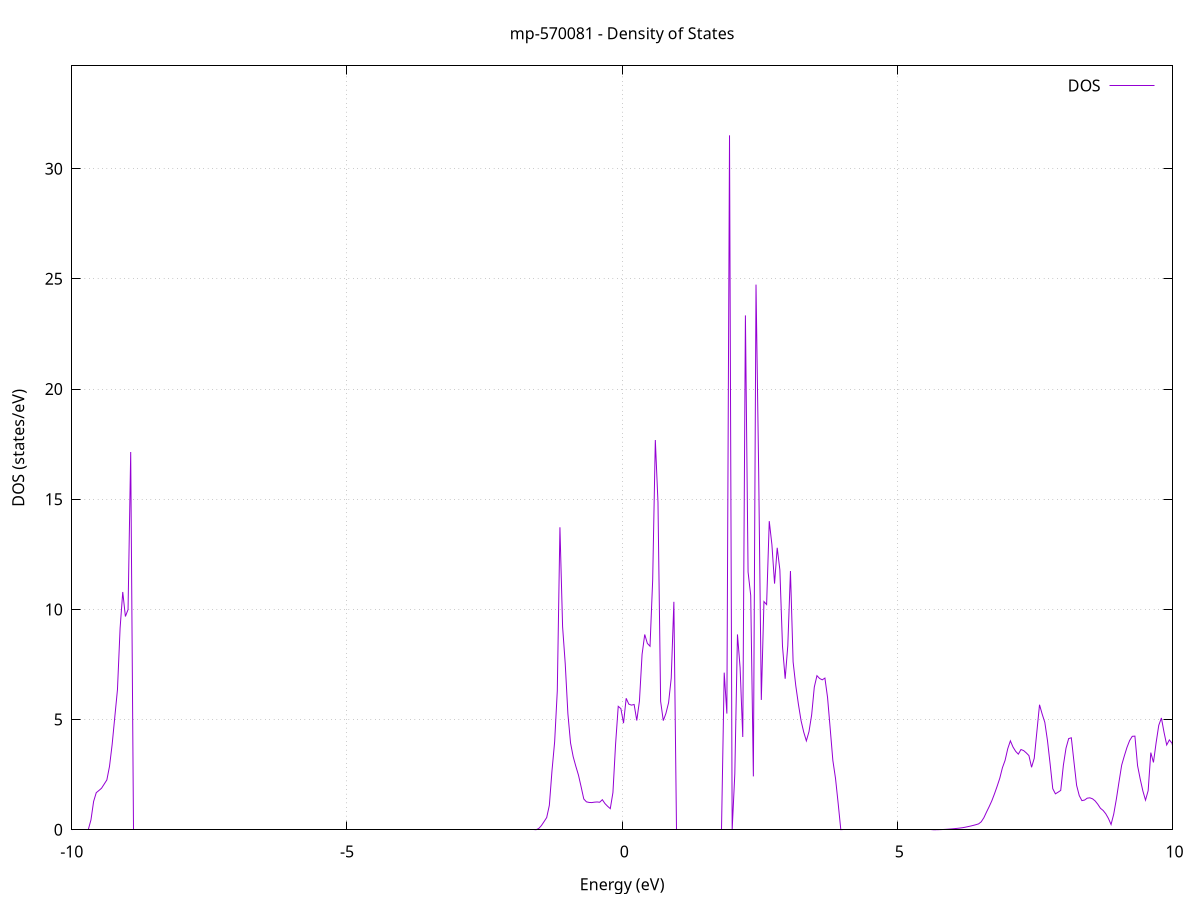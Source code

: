 set title 'mp-570081 - Density of States'
set xlabel 'Energy (eV)'
set ylabel 'DOS (states/eV)'
set grid
set xrange [-10:10]
set yrange [0:34.665]
set xzeroaxis lt -1
set terminal png size 800,600
set output 'mp-570081_dos_gnuplot.png'
plot '-' using 1:2 with lines title 'DOS'
-69.157900 0.000000
-69.109800 0.000000
-69.061600 0.000000
-69.013500 0.000000
-68.965300 0.000000
-68.917200 0.000000
-68.869000 0.000000
-68.820900 0.000000
-68.772700 0.000000
-68.724600 0.000000
-68.676500 0.000000
-68.628300 0.000000
-68.580200 0.000000
-68.532000 0.000000
-68.483900 0.000000
-68.435700 0.000000
-68.387600 0.000000
-68.339500 0.000000
-68.291300 0.000000
-68.243200 0.000000
-68.195000 0.000000
-68.146900 0.000000
-68.098700 0.000000
-68.050600 0.000000
-68.002400 0.000000
-67.954300 0.000000
-67.906200 0.000000
-67.858000 0.000000
-67.809900 0.000000
-67.761700 0.000000
-67.713600 0.000000
-67.665400 0.000000
-67.617300 0.000000
-67.569100 0.000000
-67.521000 0.000000
-67.472900 0.000000
-67.424700 0.000000
-67.376600 0.000000
-67.328400 0.000000
-67.280300 0.000000
-67.232100 0.000000
-67.184000 0.000000
-67.135800 0.000000
-67.087700 0.000000
-67.039600 0.000000
-66.991400 0.000000
-66.943300 0.000000
-66.895100 0.000000
-66.847000 0.000000
-66.798800 0.000000
-66.750700 0.000000
-66.702600 0.000000
-66.654400 0.000000
-66.606300 0.000000
-66.558100 0.000000
-66.510000 0.000000
-66.461800 0.000000
-66.413700 0.000000
-66.365500 0.000000
-66.317400 0.000000
-66.269300 0.000000
-66.221100 0.000000
-66.173000 0.000000
-66.124800 0.000000
-66.076700 0.000000
-66.028500 0.000000
-65.980400 0.000000
-65.932200 0.000000
-65.884100 0.000000
-65.836000 0.000000
-65.787800 0.000000
-65.739700 0.000000
-65.691500 0.000000
-65.643400 0.000000
-65.595200 0.000000
-65.547100 0.000000
-65.498900 0.000000
-65.450800 0.000000
-65.402700 0.000000
-65.354500 0.000000
-65.306400 0.000000
-65.258200 0.000000
-65.210100 0.000000
-65.161900 0.000000
-65.113800 0.000000
-65.065700 0.000000
-65.017500 0.000000
-64.969400 0.000000
-64.921200 0.000000
-64.873100 0.000000
-64.824900 0.000000
-64.776800 653.471800
-64.728600 0.000000
-64.680500 0.000000
-64.632400 0.000000
-64.584200 0.000000
-64.536100 0.000000
-64.487900 0.000000
-64.439800 0.000000
-64.391600 0.000000
-64.343500 0.000000
-64.295300 0.000000
-64.247200 0.000000
-64.199100 0.000000
-64.150900 0.000000
-64.102800 0.000000
-64.054600 0.000000
-64.006500 0.000000
-63.958300 0.000000
-63.910200 0.000000
-63.862000 0.000000
-63.813900 0.000000
-63.765800 0.000000
-63.717600 0.000000
-63.669500 0.000000
-63.621300 0.000000
-63.573200 0.000000
-63.525000 0.000000
-63.476900 0.000000
-63.428800 0.000000
-63.380600 0.000000
-63.332500 0.000000
-63.284300 0.000000
-63.236200 0.000000
-63.188000 0.000000
-63.139900 0.000000
-63.091700 0.000000
-63.043600 0.000000
-62.995500 0.000000
-62.947300 0.000000
-62.899200 0.000000
-62.851000 0.000000
-62.802900 0.000000
-62.754700 0.000000
-62.706600 0.000000
-62.658400 0.000000
-62.610300 0.000000
-62.562200 0.000000
-62.514000 0.000000
-62.465900 0.000000
-62.417700 0.000000
-62.369600 0.000000
-62.321400 0.000000
-62.273300 0.000000
-62.225100 0.000000
-62.177000 0.000000
-62.128900 0.000000
-62.080700 0.000000
-62.032600 0.000000
-61.984400 0.000000
-61.936300 0.000000
-61.888100 0.000000
-61.840000 0.000000
-61.791800 0.000000
-61.743700 0.000000
-61.695600 0.000000
-61.647400 0.000000
-61.599300 0.000000
-61.551100 0.000000
-61.503000 0.000000
-61.454800 0.000000
-61.406700 0.000000
-61.358600 0.000000
-61.310400 0.000000
-61.262300 0.000000
-61.214100 0.000000
-61.166000 0.000000
-61.117800 0.000000
-61.069700 0.000000
-61.021500 0.000000
-60.973400 0.000000
-60.925300 0.000000
-60.877100 0.000000
-60.829000 0.000000
-60.780800 0.000000
-60.732700 0.000000
-60.684500 0.000000
-60.636400 0.000000
-60.588200 0.000000
-60.540100 0.000000
-60.492000 0.000000
-60.443800 0.000000
-60.395700 0.000000
-60.347500 0.000000
-60.299400 0.000000
-60.251200 0.000000
-60.203100 0.000000
-60.154900 0.000000
-60.106800 0.000000
-60.058700 0.000000
-60.010500 0.000000
-59.962400 0.000000
-59.914200 0.000000
-59.866100 0.000000
-59.817900 0.000000
-59.769800 0.000000
-59.721700 0.000000
-59.673500 0.000000
-59.625400 0.000000
-59.577200 0.000000
-59.529100 0.000000
-59.480900 0.000000
-59.432800 0.000000
-59.384600 0.000000
-59.336500 0.000000
-59.288400 0.000000
-59.240200 0.000000
-59.192100 0.000000
-59.143900 0.000000
-59.095800 0.000000
-59.047600 0.000000
-58.999500 0.000000
-58.951300 0.000000
-58.903200 0.000000
-58.855100 0.000000
-58.806900 0.000000
-58.758800 0.000000
-58.710600 0.000000
-58.662500 0.000000
-58.614300 0.000000
-58.566200 0.000000
-58.518000 0.000000
-58.469900 0.000000
-58.421800 0.000000
-58.373600 0.000000
-58.325500 0.000000
-58.277300 0.000000
-58.229200 0.000000
-58.181000 0.000000
-58.132900 0.000000
-58.084800 0.000000
-58.036600 0.000000
-57.988500 0.000000
-57.940300 0.000000
-57.892200 0.000000
-57.844000 0.000000
-57.795900 0.000000
-57.747700 0.000000
-57.699600 0.000000
-57.651500 0.000000
-57.603300 0.000000
-57.555200 0.000000
-57.507000 0.000000
-57.458900 0.000000
-57.410700 0.000000
-57.362600 0.000000
-57.314400 0.000000
-57.266300 0.000000
-57.218200 0.000000
-57.170000 0.000000
-57.121900 0.000000
-57.073700 0.000000
-57.025600 0.000000
-56.977400 0.000000
-56.929300 0.000000
-56.881100 0.000000
-56.833000 0.000000
-56.784900 0.000000
-56.736700 0.000000
-56.688600 0.000000
-56.640400 0.000000
-56.592300 0.000000
-56.544100 0.000000
-56.496000 0.000000
-56.447900 0.000000
-56.399700 0.000000
-56.351600 0.000000
-56.303400 0.000000
-56.255300 0.000000
-56.207100 0.000000
-56.159000 0.000000
-56.110800 0.000000
-56.062700 0.000000
-56.014600 0.000000
-55.966400 0.000000
-55.918300 0.000000
-55.870100 0.000000
-55.822000 0.000000
-55.773800 0.000000
-55.725700 0.000000
-55.677500 0.000000
-55.629400 0.000000
-55.581300 0.000000
-55.533100 0.000000
-55.485000 0.000000
-55.436800 0.000000
-55.388700 0.000000
-55.340500 0.000000
-55.292400 0.000000
-55.244200 0.000000
-55.196100 0.000000
-55.148000 0.000000
-55.099800 0.000000
-55.051700 0.000000
-55.003500 0.000000
-54.955400 0.000000
-54.907200 0.000000
-54.859100 0.000000
-54.811000 0.000000
-54.762800 0.000000
-54.714700 0.000000
-54.666500 0.000000
-54.618400 0.000000
-54.570200 0.000000
-54.522100 0.000000
-54.473900 0.000000
-54.425800 0.000000
-54.377700 0.000000
-54.329500 0.000000
-54.281400 0.000000
-54.233200 0.000000
-54.185100 0.000000
-54.136900 0.000000
-54.088800 0.000000
-54.040600 0.000000
-53.992500 0.000000
-53.944400 0.000000
-53.896200 0.000000
-53.848100 0.000000
-53.799900 0.000000
-53.751800 0.000000
-53.703600 0.000000
-53.655500 0.000000
-53.607300 0.000000
-53.559200 0.000000
-53.511100 0.000000
-53.462900 0.000000
-53.414800 0.000000
-53.366600 0.000000
-53.318500 0.000000
-53.270300 0.000000
-53.222200 0.000000
-53.174100 0.000000
-53.125900 0.000000
-53.077800 0.000000
-53.029600 0.000000
-52.981500 0.000000
-52.933300 0.000000
-52.885200 0.000000
-52.837000 0.000000
-52.788900 0.000000
-52.740800 0.000000
-52.692600 0.000000
-52.644500 0.000000
-52.596300 0.000000
-52.548200 0.000000
-52.500000 0.000000
-52.451900 0.000000
-52.403700 0.000000
-52.355600 0.000000
-52.307500 0.000000
-52.259300 0.000000
-52.211200 0.000000
-52.163000 0.000000
-52.114900 0.000000
-52.066700 0.000000
-52.018600 0.000000
-51.970400 0.000000
-51.922300 0.000000
-51.874200 0.000000
-51.826000 0.000000
-51.777900 0.000000
-51.729700 0.000000
-51.681600 0.000000
-51.633400 0.000000
-51.585300 0.000000
-51.537200 0.000000
-51.489000 0.000000
-51.440900 0.000000
-51.392700 0.000000
-51.344600 0.000000
-51.296400 0.000000
-51.248300 0.000000
-51.200100 0.000000
-51.152000 0.000000
-51.103900 0.000000
-51.055700 0.000000
-51.007600 0.000000
-50.959400 0.000000
-50.911300 0.000000
-50.863100 0.000000
-50.815000 0.000000
-50.766800 0.000000
-50.718700 0.000000
-50.670600 0.000000
-50.622400 0.000000
-50.574300 0.000000
-50.526100 0.000000
-50.478000 0.000000
-50.429800 0.000000
-50.381700 0.000000
-50.333500 0.000000
-50.285400 0.000000
-50.237300 0.000000
-50.189100 0.000000
-50.141000 0.000000
-50.092800 0.000000
-50.044700 0.000000
-49.996500 0.000000
-49.948400 0.000000
-49.900300 0.000000
-49.852100 0.000000
-49.804000 0.000000
-49.755800 0.000000
-49.707700 0.000000
-49.659500 0.000000
-49.611400 0.000000
-49.563200 0.000000
-49.515100 0.000000
-49.467000 0.000000
-49.418800 0.000000
-49.370700 0.000000
-49.322500 0.000000
-49.274400 0.000000
-49.226200 0.000000
-49.178100 0.000000
-49.129900 0.000000
-49.081800 0.000000
-49.033700 0.000000
-48.985500 0.000000
-48.937400 0.000000
-48.889200 0.000000
-48.841100 0.000000
-48.792900 0.000000
-48.744800 0.000000
-48.696600 0.000000
-48.648500 0.000000
-48.600400 0.000000
-48.552200 0.000000
-48.504100 0.000000
-48.455900 0.000000
-48.407800 0.000000
-48.359600 0.000000
-48.311500 0.000000
-48.263400 0.000000
-48.215200 0.000000
-48.167100 0.000000
-48.118900 0.000000
-48.070800 0.000000
-48.022600 0.000000
-47.974500 0.000000
-47.926300 0.000000
-47.878200 0.000000
-47.830100 0.000000
-47.781900 0.000000
-47.733800 0.000000
-47.685600 0.000000
-47.637500 0.000000
-47.589300 0.000000
-47.541200 0.000000
-47.493000 0.000000
-47.444900 0.000000
-47.396800 0.000000
-47.348600 0.000000
-47.300500 0.000000
-47.252300 0.000000
-47.204200 0.000000
-47.156000 0.000000
-47.107900 0.000000
-47.059700 0.000000
-47.011600 0.000000
-46.963500 0.000000
-46.915300 0.000000
-46.867200 0.000000
-46.819000 0.000000
-46.770900 0.000000
-46.722700 0.000000
-46.674600 0.000000
-46.626500 0.000000
-46.578300 0.000000
-46.530200 0.000000
-46.482000 0.000000
-46.433900 0.000000
-46.385700 0.000000
-46.337600 0.000000
-46.289400 0.000000
-46.241300 0.000000
-46.193200 0.000000
-46.145000 0.000000
-46.096900 0.000000
-46.048700 0.000000
-46.000600 0.000000
-45.952400 0.000000
-45.904300 0.000000
-45.856100 0.000000
-45.808000 0.000000
-45.759900 0.000000
-45.711700 0.000000
-45.663600 0.000000
-45.615400 0.000000
-45.567300 0.000000
-45.519100 0.000000
-45.471000 0.000000
-45.422800 0.000000
-45.374700 0.000000
-45.326600 0.000000
-45.278400 0.000000
-45.230300 0.000000
-45.182100 0.000000
-45.134000 0.000000
-45.085800 0.000000
-45.037700 0.000000
-44.989600 0.000000
-44.941400 0.000000
-44.893300 0.000000
-44.845100 0.000000
-44.797000 0.000000
-44.748800 0.000000
-44.700700 0.000000
-44.652500 0.000000
-44.604400 0.000000
-44.556300 0.000000
-44.508100 0.000000
-44.460000 0.000000
-44.411800 0.000000
-44.363700 0.000000
-44.315500 0.000000
-44.267400 0.000000
-44.219200 0.000000
-44.171100 0.000000
-44.123000 0.000000
-44.074800 0.000000
-44.026700 0.000000
-43.978500 0.000000
-43.930400 0.000000
-43.882200 0.000000
-43.834100 0.000000
-43.785900 0.000000
-43.737800 0.000000
-43.689700 0.000000
-43.641500 0.000000
-43.593400 0.000000
-43.545200 0.000000
-43.497100 0.000000
-43.448900 0.000000
-43.400800 0.000000
-43.352700 0.000000
-43.304500 0.000000
-43.256400 0.000000
-43.208200 0.000000
-43.160100 0.000000
-43.111900 0.000000
-43.063800 0.000000
-43.015600 0.000000
-42.967500 0.000000
-42.919400 0.000000
-42.871200 0.000000
-42.823100 0.000000
-42.774900 0.000000
-42.726800 0.000000
-42.678600 0.000000
-42.630500 0.000000
-42.582300 0.000000
-42.534200 0.000000
-42.486100 0.000000
-42.437900 0.000000
-42.389800 0.000000
-42.341600 0.000000
-42.293500 0.000000
-42.245300 0.000000
-42.197200 0.000000
-42.149000 0.000000
-42.100900 0.000000
-42.052800 0.000000
-42.004600 0.000000
-41.956500 0.000000
-41.908300 0.000000
-41.860200 0.000000
-41.812000 0.000000
-41.763900 0.000000
-41.715800 0.000000
-41.667600 0.000000
-41.619500 0.000000
-41.571300 0.000000
-41.523200 0.000000
-41.475000 0.000000
-41.426900 0.000000
-41.378700 0.000000
-41.330600 0.000000
-41.282500 0.000000
-41.234300 0.000000
-41.186200 0.000000
-41.138000 0.000000
-41.089900 0.000000
-41.041700 0.000000
-40.993600 0.000000
-40.945400 0.000000
-40.897300 0.000000
-40.849200 0.000000
-40.801000 0.000000
-40.752900 0.000000
-40.704700 0.000000
-40.656600 0.000000
-40.608400 0.000000
-40.560300 0.000000
-40.512100 0.000000
-40.464000 0.000000
-40.415900 0.000000
-40.367700 0.000000
-40.319600 0.000000
-40.271400 0.000000
-40.223300 0.000000
-40.175100 0.000000
-40.127000 0.000000
-40.078900 0.000000
-40.030700 0.000000
-39.982600 0.000000
-39.934400 0.000000
-39.886300 0.000000
-39.838100 0.000000
-39.790000 0.000000
-39.741800 0.000000
-39.693700 0.000000
-39.645600 0.000000
-39.597400 0.000000
-39.549300 0.000000
-39.501100 0.000000
-39.453000 0.000000
-39.404800 0.000000
-39.356700 0.000000
-39.308500 0.000000
-39.260400 0.000000
-39.212300 0.000000
-39.164100 0.000000
-39.116000 0.000000
-39.067800 0.000000
-39.019700 0.000000
-38.971500 0.000000
-38.923400 0.000000
-38.875200 0.000000
-38.827100 0.000000
-38.779000 0.000000
-38.730800 0.000000
-38.682700 0.000000
-38.634500 0.000000
-38.586400 0.000000
-38.538200 0.000000
-38.490100 0.000000
-38.442000 0.000000
-38.393800 0.000000
-38.345700 0.000000
-38.297500 0.000000
-38.249400 0.000000
-38.201200 0.000000
-38.153100 0.000000
-38.104900 0.000000
-38.056800 0.000000
-38.008700 0.000000
-37.960500 0.000000
-37.912400 0.000000
-37.864200 0.000000
-37.816100 0.000000
-37.767900 0.000000
-37.719800 0.000000
-37.671600 0.000000
-37.623500 0.000000
-37.575400 0.000000
-37.527200 0.000000
-37.479100 0.000000
-37.430900 0.000000
-37.382800 0.000000
-37.334600 0.000000
-37.286500 0.000000
-37.238300 0.000000
-37.190200 0.000000
-37.142100 0.000000
-37.093900 0.000000
-37.045800 0.000000
-36.997600 0.000000
-36.949500 0.000000
-36.901300 0.000000
-36.853200 0.000000
-36.805100 0.000000
-36.756900 0.000000
-36.708800 0.000000
-36.660600 0.000000
-36.612500 0.000000
-36.564300 0.000000
-36.516200 0.000000
-36.468000 0.000000
-36.419900 0.000000
-36.371800 0.000000
-36.323600 0.000000
-36.275500 0.000000
-36.227300 0.000000
-36.179200 0.000000
-36.131000 0.000000
-36.082900 0.000000
-36.034700 0.000000
-35.986600 0.000000
-35.938500 0.000000
-35.890300 0.000000
-35.842200 0.000000
-35.794000 0.000000
-35.745900 0.000000
-35.697700 0.000000
-35.649600 0.000000
-35.601400 0.000000
-35.553300 0.000000
-35.505200 0.000000
-35.457000 0.000000
-35.408900 0.000000
-35.360700 0.000000
-35.312600 0.000000
-35.264400 0.000000
-35.216300 0.000000
-35.168200 0.000000
-35.120000 0.000000
-35.071900 0.000000
-35.023700 0.000000
-34.975600 0.000000
-34.927400 0.000000
-34.879300 0.000000
-34.831100 0.000000
-34.783000 0.000000
-34.734900 0.000000
-34.686700 0.000000
-34.638600 0.000000
-34.590400 0.000000
-34.542300 0.000000
-34.494100 0.000000
-34.446000 0.000000
-34.397800 0.000000
-34.349700 0.000000
-34.301600 0.000000
-34.253400 0.000000
-34.205300 0.000000
-34.157100 0.000000
-34.109000 0.000000
-34.060800 0.000000
-34.012700 0.000000
-33.964500 0.000000
-33.916400 0.000000
-33.868300 0.000000
-33.820100 0.000000
-33.772000 0.000000
-33.723800 0.000000
-33.675700 0.000000
-33.627500 0.000000
-33.579400 0.000000
-33.531300 0.000000
-33.483100 0.000000
-33.435000 0.000000
-33.386800 0.000000
-33.338700 0.000000
-33.290500 0.000000
-33.242400 0.000000
-33.194200 0.000000
-33.146100 0.000000
-33.098000 0.000000
-33.049800 0.000000
-33.001700 0.000000
-32.953500 0.000000
-32.905400 0.000000
-32.857200 0.000000
-32.809100 0.000000
-32.760900 0.000000
-32.712800 0.000000
-32.664700 0.000000
-32.616500 0.000000
-32.568400 0.000000
-32.520200 0.000000
-32.472100 0.000000
-32.423900 0.000000
-32.375800 0.000000
-32.327600 0.000000
-32.279500 0.000000
-32.231400 0.000000
-32.183200 0.000000
-32.135100 0.000000
-32.086900 0.000000
-32.038800 0.000000
-31.990600 0.000000
-31.942500 0.000000
-31.894400 0.000000
-31.846200 0.000000
-31.798100 0.000000
-31.749900 0.000000
-31.701800 0.000000
-31.653600 0.000000
-31.605500 0.000000
-31.557300 0.000000
-31.509200 0.000000
-31.461100 0.000000
-31.412900 0.000000
-31.364800 0.000000
-31.316600 0.000000
-31.268500 0.000000
-31.220300 0.000000
-31.172200 0.000000
-31.124000 0.000000
-31.075900 0.000000
-31.027800 0.000000
-30.979600 0.000000
-30.931500 0.000000
-30.883300 0.000000
-30.835200 0.000000
-30.787000 0.000000
-30.738900 0.000000
-30.690700 0.000000
-30.642600 0.000000
-30.594500 0.000000
-30.546300 0.000000
-30.498200 0.000000
-30.450000 0.000000
-30.401900 0.000000
-30.353700 0.000000
-30.305600 0.000000
-30.257500 0.000000
-30.209300 0.000000
-30.161200 0.000000
-30.113000 0.000000
-30.064900 0.000000
-30.016700 0.000000
-29.968600 0.000000
-29.920400 0.000000
-29.872300 0.000000
-29.824200 0.000000
-29.776000 0.000000
-29.727900 0.000000
-29.679700 0.000000
-29.631600 0.000000
-29.583400 0.000000
-29.535300 0.000000
-29.487100 0.000000
-29.439000 0.000000
-29.390900 0.000000
-29.342700 0.000000
-29.294600 0.000000
-29.246400 0.000000
-29.198300 0.000000
-29.150100 0.000000
-29.102000 0.000000
-29.053800 0.000000
-29.005700 0.000000
-28.957600 0.000000
-28.909400 0.000000
-28.861300 0.000000
-28.813100 0.000000
-28.765000 0.000000
-28.716800 0.000000
-28.668700 0.000000
-28.620600 0.000000
-28.572400 0.000000
-28.524300 0.000000
-28.476100 0.000000
-28.428000 0.000000
-28.379800 0.000000
-28.331700 0.000000
-28.283500 0.000000
-28.235400 0.000000
-28.187300 0.000000
-28.139100 0.000000
-28.091000 0.000000
-28.042800 0.000000
-27.994700 0.000000
-27.946500 0.000000
-27.898400 0.000000
-27.850200 0.000000
-27.802100 0.000000
-27.754000 0.000000
-27.705800 0.000000
-27.657700 0.000000
-27.609500 0.000000
-27.561400 0.000000
-27.513200 0.000000
-27.465100 0.000000
-27.416900 0.000000
-27.368800 0.000000
-27.320700 0.000000
-27.272500 0.000000
-27.224400 0.000000
-27.176200 0.000000
-27.128100 0.000000
-27.079900 0.000000
-27.031800 0.000000
-26.983700 0.000000
-26.935500 0.000000
-26.887400 0.000000
-26.839200 0.000000
-26.791100 0.000000
-26.742900 0.000000
-26.694800 0.000000
-26.646600 0.000000
-26.598500 0.000000
-26.550400 0.000000
-26.502200 0.000000
-26.454100 0.000000
-26.405900 0.000000
-26.357800 0.000000
-26.309600 0.000000
-26.261500 0.000000
-26.213300 0.000000
-26.165200 0.000000
-26.117100 0.000000
-26.068900 0.000000
-26.020800 0.000000
-25.972600 0.000000
-25.924500 0.000000
-25.876300 0.000000
-25.828200 0.000000
-25.780000 0.000000
-25.731900 0.000000
-25.683800 0.000000
-25.635600 0.000000
-25.587500 0.000000
-25.539300 0.000000
-25.491200 0.000000
-25.443000 0.000000
-25.394900 0.000000
-25.346800 0.000000
-25.298600 0.000000
-25.250500 0.000000
-25.202300 0.000000
-25.154200 0.000000
-25.106000 0.000000
-25.057900 0.000000
-25.009700 0.000000
-24.961600 0.000000
-24.913500 0.000000
-24.865300 0.000000
-24.817200 0.000000
-24.769000 0.000000
-24.720900 0.000000
-24.672700 0.000000
-24.624600 0.000000
-24.576400 0.000000
-24.528300 0.000000
-24.480200 0.000000
-24.432000 0.000000
-24.383900 0.000000
-24.335700 0.000000
-24.287600 0.000000
-24.239400 0.000000
-24.191300 0.000000
-24.143100 0.000000
-24.095000 0.000000
-24.046900 0.000000
-23.998700 0.000000
-23.950600 0.000000
-23.902400 0.000000
-23.854300 0.000000
-23.806100 0.000000
-23.758000 0.000000
-23.709900 0.000000
-23.661700 0.000000
-23.613600 0.000000
-23.565400 0.000000
-23.517300 0.000000
-23.469100 0.000000
-23.421000 0.000000
-23.372800 0.000000
-23.324700 0.000000
-23.276600 0.000000
-23.228400 0.000000
-23.180300 0.000000
-23.132100 0.000000
-23.084000 0.000000
-23.035800 0.000000
-22.987700 0.000000
-22.939500 0.000000
-22.891400 0.000000
-22.843300 0.000000
-22.795100 0.000000
-22.747000 0.000000
-22.698800 0.000000
-22.650700 0.000000
-22.602500 0.000000
-22.554400 0.000000
-22.506200 0.000000
-22.458100 0.000000
-22.410000 0.000000
-22.361800 0.000000
-22.313700 0.000000
-22.265500 0.000000
-22.217400 0.000000
-22.169200 0.000000
-22.121100 0.000000
-22.073000 0.000000
-22.024800 0.000000
-21.976700 0.000000
-21.928500 0.000000
-21.880400 0.000000
-21.832200 0.000000
-21.784100 0.000000
-21.735900 0.000000
-21.687800 0.000000
-21.639700 0.000000
-21.591500 0.000000
-21.543400 0.000000
-21.495200 0.000000
-21.447100 0.000000
-21.398900 0.000000
-21.350800 0.000000
-21.302600 0.000000
-21.254500 0.000000
-21.206400 0.000000
-21.158200 0.000000
-21.110100 0.000000
-21.061900 0.000000
-21.013800 0.000000
-20.965600 0.000000
-20.917500 0.000000
-20.869300 0.000000
-20.821200 0.000000
-20.773100 0.000000
-20.724900 0.000000
-20.676800 0.000000
-20.628600 0.000000
-20.580500 0.000000
-20.532300 0.000000
-20.484200 0.000000
-20.436100 0.000000
-20.387900 0.000000
-20.339800 0.000000
-20.291600 0.000000
-20.243500 0.000000
-20.195300 0.000000
-20.147200 0.000000
-20.099000 0.000000
-20.050900 0.000000
-20.002800 0.000000
-19.954600 0.000000
-19.906500 0.000000
-19.858300 0.000000
-19.810200 0.000000
-19.762000 0.000000
-19.713900 0.000000
-19.665700 0.000000
-19.617600 0.000000
-19.569500 0.000000
-19.521300 0.000000
-19.473200 0.000000
-19.425000 0.000000
-19.376900 0.000000
-19.328700 0.000000
-19.280600 0.000000
-19.232400 0.000000
-19.184300 0.000000
-19.136200 0.000000
-19.088000 0.000000
-19.039900 0.000000
-18.991700 0.000000
-18.943600 0.000000
-18.895400 0.000000
-18.847300 0.000000
-18.799200 0.000000
-18.751000 0.000000
-18.702900 0.000000
-18.654700 0.000000
-18.606600 0.000000
-18.558400 0.000000
-18.510300 0.000000
-18.462100 0.000000
-18.414000 0.000000
-18.365900 0.000000
-18.317700 0.000000
-18.269600 0.000000
-18.221400 0.000000
-18.173300 0.000000
-18.125100 0.000000
-18.077000 0.000000
-18.028800 0.000000
-17.980700 0.000000
-17.932600 0.000000
-17.884400 0.000000
-17.836300 0.000000
-17.788100 0.000000
-17.740000 0.000000
-17.691800 0.000000
-17.643700 0.000000
-17.595500 0.000000
-17.547400 0.000000
-17.499300 0.000000
-17.451100 0.000000
-17.403000 0.000000
-17.354800 0.000000
-17.306700 0.000000
-17.258500 0.000000
-17.210400 0.000000
-17.162300 0.000000
-17.114100 0.000000
-17.066000 0.000000
-17.017800 0.000000
-16.969700 0.000000
-16.921500 0.000000
-16.873400 0.000000
-16.825200 0.000000
-16.777100 0.000000
-16.729000 0.000000
-16.680800 0.000000
-16.632700 0.000000
-16.584500 0.000000
-16.536400 0.000000
-16.488200 0.000000
-16.440100 0.000000
-16.391900 0.000000
-16.343800 0.000000
-16.295700 0.000000
-16.247500 0.000000
-16.199400 0.000000
-16.151200 0.000000
-16.103100 0.000000
-16.054900 0.000000
-16.006800 0.000000
-15.958600 0.000000
-15.910500 0.000000
-15.862400 0.000000
-15.814200 0.000000
-15.766100 0.000000
-15.717900 0.000000
-15.669800 0.000000
-15.621600 0.000000
-15.573500 0.000000
-15.525400 0.000000
-15.477200 0.000000
-15.429100 0.000000
-15.380900 0.000000
-15.332800 0.000000
-15.284600 0.000000
-15.236500 0.000000
-15.188300 0.000000
-15.140200 0.000000
-15.092100 0.000000
-15.043900 0.000000
-14.995800 0.000000
-14.947600 0.000000
-14.899500 0.000000
-14.851300 0.000000
-14.803200 0.000000
-14.755000 0.000000
-14.706900 0.000000
-14.658800 0.000000
-14.610600 0.000000
-14.562500 0.000000
-14.514300 0.000000
-14.466200 0.000000
-14.418000 0.000000
-14.369900 0.000000
-14.321700 0.000000
-14.273600 0.000000
-14.225500 0.000000
-14.177300 0.000000
-14.129200 0.000000
-14.081000 0.000000
-14.032900 0.000000
-13.984700 0.000000
-13.936600 0.000000
-13.888500 0.000000
-13.840300 0.000000
-13.792200 0.000000
-13.744000 0.000000
-13.695900 0.000000
-13.647700 0.000000
-13.599600 0.000000
-13.551400 0.000000
-13.503300 0.000000
-13.455200 0.000000
-13.407000 0.000000
-13.358900 0.000000
-13.310700 0.000000
-13.262600 0.000000
-13.214400 0.000000
-13.166300 0.000000
-13.118100 0.000000
-13.070000 0.000000
-13.021900 0.000000
-12.973700 0.000000
-12.925600 0.000000
-12.877400 0.000000
-12.829300 0.000000
-12.781100 0.000000
-12.733000 0.000000
-12.684800 0.000000
-12.636700 0.000000
-12.588600 0.000000
-12.540400 0.000000
-12.492300 0.000000
-12.444100 0.000000
-12.396000 0.000000
-12.347800 0.000000
-12.299700 0.000000
-12.251600 0.000000
-12.203400 0.000000
-12.155300 0.000000
-12.107100 0.000000
-12.059000 0.000000
-12.010800 0.000000
-11.962700 0.000000
-11.914500 0.000000
-11.866400 0.000000
-11.818300 0.000000
-11.770100 0.000000
-11.722000 0.000000
-11.673800 0.000000
-11.625700 0.000000
-11.577500 0.000000
-11.529400 0.000000
-11.481200 0.000000
-11.433100 0.000000
-11.385000 0.000000
-11.336800 0.000000
-11.288700 0.000000
-11.240500 0.000000
-11.192400 0.000000
-11.144200 0.000000
-11.096100 0.000000
-11.047900 0.000000
-10.999800 0.000000
-10.951700 0.000000
-10.903500 0.000000
-10.855400 0.000000
-10.807200 0.000000
-10.759100 0.000000
-10.710900 0.000000
-10.662800 0.000000
-10.614700 0.000000
-10.566500 0.000000
-10.518400 0.000000
-10.470200 0.000000
-10.422100 0.000000
-10.373900 0.000000
-10.325800 0.000000
-10.277600 0.000000
-10.229500 0.000000
-10.181400 0.000000
-10.133200 0.000000
-10.085100 0.000000
-10.036900 0.000000
-9.988800 0.000000
-9.940600 0.000000
-9.892500 0.000000
-9.844300 0.000000
-9.796200 0.000000
-9.748100 0.000000
-9.699900 0.011700
-9.651800 0.447800
-9.603600 1.284500
-9.555500 1.683800
-9.507300 1.782200
-9.459200 1.887100
-9.411000 2.073300
-9.362900 2.262600
-9.314800 2.876600
-9.266600 3.876200
-9.218500 5.118700
-9.170300 6.356000
-9.122200 9.148600
-9.074000 10.791200
-9.025900 9.678800
-8.977800 9.993100
-8.929600 17.144000
-8.881500 0.000000
-8.833300 0.000000
-8.785200 0.000000
-8.737000 0.000000
-8.688900 0.000000
-8.640700 0.000000
-8.592600 0.000000
-8.544500 0.000000
-8.496300 0.000000
-8.448200 0.000000
-8.400000 0.000000
-8.351900 0.000000
-8.303700 0.000000
-8.255600 0.000000
-8.207400 0.000000
-8.159300 0.000000
-8.111200 0.000000
-8.063000 0.000000
-8.014900 0.000000
-7.966700 0.000000
-7.918600 0.000000
-7.870400 0.000000
-7.822300 0.000000
-7.774100 0.000000
-7.726000 0.000000
-7.677900 0.000000
-7.629700 0.000000
-7.581600 0.000000
-7.533400 0.000000
-7.485300 0.000000
-7.437100 0.000000
-7.389000 0.000000
-7.340900 0.000000
-7.292700 0.000000
-7.244600 0.000000
-7.196400 0.000000
-7.148300 0.000000
-7.100100 0.000000
-7.052000 0.000000
-7.003800 0.000000
-6.955700 0.000000
-6.907600 0.000000
-6.859400 0.000000
-6.811300 0.000000
-6.763100 0.000000
-6.715000 0.000000
-6.666800 0.000000
-6.618700 0.000000
-6.570500 0.000000
-6.522400 0.000000
-6.474300 0.000000
-6.426100 0.000000
-6.378000 0.000000
-6.329800 0.000000
-6.281700 0.000000
-6.233500 0.000000
-6.185400 0.000000
-6.137200 0.000000
-6.089100 0.000000
-6.041000 0.000000
-5.992800 0.000000
-5.944700 0.000000
-5.896500 0.000000
-5.848400 0.000000
-5.800200 0.000000
-5.752100 0.000000
-5.704000 0.000000
-5.655800 0.000000
-5.607700 0.000000
-5.559500 0.000000
-5.511400 0.000000
-5.463200 0.000000
-5.415100 0.000000
-5.366900 0.000000
-5.318800 0.000000
-5.270700 0.000000
-5.222500 0.000000
-5.174400 0.000000
-5.126200 0.000000
-5.078100 0.000000
-5.029900 0.000000
-4.981800 0.000000
-4.933600 0.000000
-4.885500 0.000000
-4.837400 0.000000
-4.789200 0.000000
-4.741100 0.000000
-4.692900 0.000000
-4.644800 0.000000
-4.596600 0.000000
-4.548500 0.000000
-4.500300 0.000000
-4.452200 0.000000
-4.404100 0.000000
-4.355900 0.000000
-4.307800 0.000000
-4.259600 0.000000
-4.211500 0.000000
-4.163300 0.000000
-4.115200 0.000000
-4.067100 0.000000
-4.018900 0.000000
-3.970800 0.000000
-3.922600 0.000000
-3.874500 0.000000
-3.826300 0.000000
-3.778200 0.000000
-3.730000 0.000000
-3.681900 0.000000
-3.633800 0.000000
-3.585600 0.000000
-3.537500 0.000000
-3.489300 0.000000
-3.441200 0.000000
-3.393000 0.000000
-3.344900 0.000000
-3.296700 0.000000
-3.248600 0.000000
-3.200500 0.000000
-3.152300 0.000000
-3.104200 0.000000
-3.056000 0.000000
-3.007900 0.000000
-2.959700 0.000000
-2.911600 0.000000
-2.863400 0.000000
-2.815300 0.000000
-2.767200 0.000000
-2.719000 0.000000
-2.670900 0.000000
-2.622700 0.000000
-2.574600 0.000000
-2.526400 0.000000
-2.478300 0.000000
-2.430200 0.000000
-2.382000 0.000000
-2.333900 0.000000
-2.285700 0.000000
-2.237600 0.000000
-2.189400 0.000000
-2.141300 0.000000
-2.093100 0.000000
-2.045000 0.000000
-1.996900 0.000000
-1.948700 0.000000
-1.900600 0.000000
-1.852400 0.000000
-1.804300 0.000000
-1.756100 0.000000
-1.708000 0.000000
-1.659800 0.000000
-1.611700 0.000000
-1.563600 0.002500
-1.515400 0.059000
-1.467300 0.190200
-1.419100 0.369100
-1.371000 0.555100
-1.322800 1.109800
-1.274700 2.679000
-1.226500 3.990700
-1.178400 6.301400
-1.130300 13.728200
-1.082100 9.214100
-1.034000 7.532700
-0.985800 5.266200
-0.937700 3.938900
-0.889500 3.314500
-0.841400 2.879600
-0.793300 2.476600
-0.745100 1.946500
-0.697000 1.397200
-0.648800 1.267500
-0.600700 1.240500
-0.552500 1.234600
-0.504400 1.252700
-0.456200 1.261800
-0.408100 1.250200
-0.360000 1.365200
-0.311800 1.188500
-0.263700 1.065600
-0.215500 0.959200
-0.167400 1.688000
-0.119200 3.888600
-0.071100 5.601300
-0.022900 5.499300
0.025200 4.839600
0.073300 5.966600
0.121500 5.699700
0.169600 5.656400
0.217800 5.685800
0.265900 4.958200
0.314100 5.836200
0.362200 7.958500
0.410400 8.862000
0.458500 8.456100
0.506600 8.329300
0.554800 11.332000
0.602900 17.686000
0.651100 14.853400
0.699200 5.828900
0.747400 4.954200
0.795500 5.281500
0.843600 5.766400
0.891800 6.881300
0.939900 10.343900
0.988100 0.000000
1.036200 0.000000
1.084400 0.000000
1.132500 0.000000
1.180700 0.000000
1.228800 0.000000
1.276900 0.000000
1.325100 0.000000
1.373200 0.000000
1.421400 0.000000
1.469500 0.000000
1.517700 0.000000
1.565800 0.000000
1.614000 0.000000
1.662100 0.000000
1.710200 0.000000
1.758400 0.000000
1.806500 0.000000
1.854700 7.130100
1.902800 5.271600
1.951000 31.514000
1.999100 0.000000
2.047300 2.544100
2.095400 8.864000
2.143500 7.350200
2.191700 4.210300
2.239800 23.341300
2.288000 11.698400
2.336100 10.635900
2.384300 2.423600
2.432400 24.739700
2.480500 16.330900
2.528700 5.892700
2.576800 10.356900
2.625000 10.220800
2.673100 14.006300
2.721300 12.934300
2.769400 11.171200
2.817600 12.796500
2.865700 11.798500
2.913800 8.326000
2.962000 6.852000
3.010100 8.356800
3.058300 11.742600
3.106400 7.619400
3.154600 6.545600
3.202700 5.697300
3.250900 4.952500
3.299000 4.435600
3.347100 4.034200
3.395300 4.456000
3.443400 5.212400
3.491600 6.476700
3.539700 6.993100
3.587900 6.866400
3.636000 6.804700
3.684200 6.883500
3.732300 6.004700
3.780400 4.588700
3.828600 3.146600
3.876700 2.334000
3.924900 1.203300
3.973000 0.005500
4.021200 0.000000
4.069300 0.000000
4.117400 0.000000
4.165600 0.000000
4.213700 0.000000
4.261900 0.000000
4.310000 0.000000
4.358200 0.000000
4.406300 0.000000
4.454500 0.000000
4.502600 0.000000
4.550700 0.000000
4.598900 0.000000
4.647000 0.000000
4.695200 0.000000
4.743300 0.000000
4.791500 0.000000
4.839600 0.000000
4.887800 0.000000
4.935900 0.000000
4.984000 0.000000
5.032200 0.000000
5.080300 0.000000
5.128500 0.000000
5.176600 0.000000
5.224800 0.000000
5.272900 0.000000
5.321100 0.000000
5.369200 0.000000
5.417300 0.000000
5.465500 0.000000
5.513600 0.000000
5.561800 0.000000
5.609900 0.000000
5.658100 0.000400
5.706200 0.002000
5.754300 0.005100
5.802500 0.009500
5.850600 0.015300
5.898800 0.022500
5.946900 0.031000
5.995100 0.040900
6.043200 0.052200
6.091400 0.064900
6.139500 0.078900
6.187600 0.094400
6.235800 0.117400
6.283900 0.142900
6.332100 0.169400
6.380200 0.198800
6.428400 0.231300
6.476500 0.267500
6.524700 0.361900
6.572800 0.547800
6.620900 0.805300
6.669100 1.051700
6.717200 1.314900
6.765400 1.631900
6.813500 1.972100
6.861700 2.338600
6.909800 2.816400
6.958000 3.149000
7.006100 3.675600
7.054200 4.035600
7.102400 3.754200
7.150500 3.559400
7.198700 3.432000
7.246800 3.641800
7.295000 3.593500
7.343100 3.489600
7.391200 3.366100
7.439400 2.836400
7.487500 3.243000
7.535700 4.452400
7.583800 5.673500
7.632000 5.249400
7.680100 4.873500
7.728300 4.048700
7.776400 2.989100
7.824500 1.864600
7.872700 1.631100
7.920800 1.704700
7.969000 1.786200
8.017100 2.925500
8.065300 3.705700
8.113400 4.138200
8.161600 4.174300
8.209700 3.082100
8.257800 2.016600
8.306000 1.547700
8.354100 1.321800
8.402300 1.348600
8.450400 1.434400
8.498600 1.449700
8.546700 1.406100
8.594900 1.308000
8.643000 1.157300
8.691100 0.975100
8.739300 0.876900
8.787400 0.726100
8.835600 0.514100
8.883700 0.239400
8.931900 0.708200
8.980000 1.391900
9.028100 2.174800
9.076300 2.930700
9.124400 3.348400
9.172600 3.736900
9.220700 4.047100
9.268900 4.240600
9.317000 4.249900
9.365200 2.912100
9.413300 2.303200
9.461400 1.763500
9.509600 1.345300
9.557700 1.777100
9.605900 3.501600
9.654000 3.057100
9.702200 3.946700
9.750300 4.739400
9.798500 5.073800
9.846600 4.417900
9.894700 3.848800
9.942900 4.077900
9.991000 3.929600
10.039200 3.385400
10.087300 3.087100
10.135500 2.642200
10.183600 2.295000
10.231800 1.977000
10.279900 1.978600
10.328000 1.722600
10.376200 1.497200
10.424300 1.381600
10.472500 1.378700
10.520600 1.425700
10.568800 1.497300
10.616900 1.578800
10.665000 1.878600
10.713200 2.238200
10.761300 2.630400
10.809500 3.055200
10.857600 3.837500
10.905800 4.175400
10.953900 3.999000
11.002100 3.762500
11.050200 3.602000
11.098300 3.516000
11.146500 4.625900
11.194600 2.152300
11.242800 2.412100
11.290900 2.713000
11.339100 2.821700
11.387200 3.005700
11.435400 2.977400
11.483500 2.564400
11.531600 2.542900
11.579800 2.678900
11.627900 2.913600
11.676100 2.958600
11.724200 2.900200
11.772400 3.128600
11.820500 3.229800
11.868700 2.978600
11.916800 2.854600
11.964900 2.943900
12.013100 2.517800
12.061200 2.338700
12.109400 2.164600
12.157500 2.019600
12.205700 1.939600
12.253800 2.033800
12.301900 2.057000
12.350100 2.172800
12.398200 2.521500
12.446400 2.853900
12.494500 3.133500
12.542700 3.439700
12.590800 3.389600
12.639000 2.808400
12.687100 2.402900
12.735200 2.076700
12.783400 2.325400
12.831500 2.598600
12.879700 2.637500
12.927800 2.694800
12.976000 2.741900
13.024100 2.742400
13.072300 2.715200
13.120400 2.670100
13.168500 2.584600
13.216700 2.499600
13.264800 2.421700
13.313000 2.352000
13.361100 2.655800
13.409300 2.719200
13.457400 3.003300
13.505600 3.251600
13.553700 3.218500
13.601800 3.162300
13.650000 3.248500
13.698100 3.469600
13.746300 3.900100
13.794400 4.057300
13.842600 4.075600
13.890700 4.252500
13.938800 4.341200
13.987000 4.007300
14.035100 3.875200
14.083300 3.427500
14.131400 3.361800
14.179600 3.391100
14.227700 3.179100
14.275900 2.863400
14.324000 2.814200
14.372100 2.831400
14.420300 2.799400
14.468400 2.974600
14.516600 2.727900
14.564700 2.873500
14.612900 3.122900
14.661000 3.507400
14.709200 3.488400
14.757300 3.712300
14.805400 4.057000
14.853600 4.155200
14.901700 4.287400
14.949900 4.031100
14.998000 3.908200
15.046200 3.520800
15.094300 3.047200
15.142500 2.973500
15.190600 2.961600
15.238700 2.998700
15.286900 3.222900
15.335000 3.451200
15.383200 3.581600
15.431300 3.015100
15.479500 2.700800
15.527600 2.423000
15.575700 2.265900
15.623900 2.188900
15.672000 2.149000
15.720200 2.192600
15.768300 2.170100
15.816500 2.217800
15.864600 2.372700
15.912800 3.069500
15.960900 3.678700
16.009000 3.718300
16.057200 3.668700
16.105300 3.670200
16.153500 3.563900
16.201600 3.295700
16.249800 3.012200
16.297900 2.857100
16.346100 2.753100
16.394200 2.657000
16.442300 2.571800
16.490500 2.543500
16.538600 2.465300
16.586800 2.382200
16.634900 2.321100
16.683100 2.358700
16.731200 2.436800
16.779400 2.572700
16.827500 2.976300
16.875600 3.377600
16.923800 3.589500
16.971900 4.236200
17.020100 4.312200
17.068200 4.306700
17.116400 4.262100
17.164500 4.187400
17.212600 4.109100
17.260800 4.203200
17.308900 4.418300
17.357100 4.286100
17.405200 4.193500
17.453400 4.256600
17.501500 4.371800
17.549700 4.766100
17.597800 5.018800
17.645900 4.778100
17.694100 4.090400
17.742200 3.751100
17.790400 3.688900
17.838500 4.079800
17.886700 4.172100
17.934800 4.355300
17.983000 5.599200
18.031100 4.880800
18.079200 4.620800
18.127400 3.461800
18.175500 3.515900
18.223700 3.558700
18.271800 3.645200
18.320000 3.749500
18.368100 3.640100
18.416300 3.509200
18.464400 3.301000
18.512500 2.945600
18.560700 3.000600
18.608800 3.317500
18.657000 3.929700
18.705100 3.864000
18.753300 4.495900
18.801400 4.036400
18.849600 3.771800
18.897700 3.471200
18.945800 3.367200
18.994000 3.525400
19.042100 3.860700
19.090300 4.103700
19.138400 3.977100
19.186600 3.732400
19.234700 3.477000
19.282800 3.277600
19.331000 3.109800
19.379100 3.010400
19.427300 2.964600
19.475400 2.981800
19.523600 3.043200
19.571700 3.260200
19.619900 2.868100
19.668000 2.669100
19.716100 2.724100
19.764300 2.908500
19.812400 2.792100
19.860600 2.565100
19.908700 3.022600
19.956900 3.510700
20.005000 3.876700
20.053200 4.527600
20.101300 4.992500
20.149400 5.159400
20.197600 4.927100
20.245700 4.826600
20.293900 5.130700
20.342000 4.948400
20.390200 4.052800
20.438300 3.358700
20.486500 3.080100
20.534600 2.961500
20.582700 2.546600
20.630900 2.697500
20.679000 3.335200
20.727200 4.593200
20.775300 7.375200
20.823500 6.311900
20.871600 5.547200
20.919700 5.141000
20.967900 4.726900
21.016000 4.269700
21.064200 3.635200
21.112300 3.299900
21.160500 3.691300
21.208600 4.737600
21.256800 4.841100
21.304900 3.994900
21.353000 3.386600
21.401200 2.698400
21.449300 1.969700
21.497500 1.559600
21.545600 1.348600
21.593800 1.250900
21.641900 1.158500
21.690100 1.069000
21.738200 0.982700
21.786300 0.899400
21.834500 0.819100
21.882600 0.744500
21.930800 0.689500
21.978900 0.543000
22.027100 0.538600
22.075200 0.536600
22.123400 0.655000
22.171500 0.438200
22.219600 0.009500
22.267800 0.007900
22.315900 0.006400
22.364100 0.005100
22.412200 0.003900
22.460400 0.002900
22.508500 0.002000
22.556600 0.001300
22.604800 0.000700
22.652900 0.000300
22.701100 0.000100
22.749200 0.000000
22.797400 0.000000
22.845500 0.000000
22.893700 0.000000
22.941800 0.000000
22.989900 0.000000
23.038100 0.000000
23.086200 0.000000
23.134400 0.000000
23.182500 0.000000
23.230700 0.000000
23.278800 0.000000
23.327000 0.000000
23.375100 0.000000
23.423200 0.000000
23.471400 0.000000
23.519500 0.000000
23.567700 0.000000
23.615800 0.000000
23.664000 0.000000
23.712100 0.000000
23.760300 0.000000
23.808400 0.000000
23.856500 0.000000
23.904700 0.000000
23.952800 0.000000
24.001000 0.000000
24.049100 0.000000
24.097300 0.000000
24.145400 0.000000
24.193500 0.000000
24.241700 0.000000
24.289800 0.000000
24.338000 0.000000
24.386100 0.000000
24.434300 0.000000
24.482400 0.000000
24.530600 0.000000
24.578700 0.000000
24.626800 0.000000
24.675000 0.000000
24.723100 0.000000
24.771300 0.000000
24.819400 0.000000
24.867600 0.000000
24.915700 0.000000
24.963900 0.000000
25.012000 0.000000
25.060100 0.000000
25.108300 0.000000
25.156400 0.000000
25.204600 0.000000
25.252700 0.000000
25.300900 0.000000
25.349000 0.000000
25.397200 0.000000
25.445300 0.000000
25.493400 0.000000
25.541600 0.000000
25.589700 0.000000
25.637900 0.000000
25.686000 0.000000
25.734200 0.000000
25.782300 0.000000
25.830400 0.000000
25.878600 0.000000
25.926700 0.000000
25.974900 0.000000
26.023000 0.000000
26.071200 0.000000
26.119300 0.000000
26.167500 0.000000
26.215600 0.000000
26.263700 0.000000
26.311900 0.000000
26.360000 0.000000
26.408200 0.000000
26.456300 0.000000
26.504500 0.000000
26.552600 0.000000
26.600800 0.000000
26.648900 0.000000
26.697000 0.000000
26.745200 0.000000
26.793300 0.000000
26.841500 0.000000
26.889600 0.000000
26.937800 0.000000
26.985900 0.000000
27.034100 0.000000
27.082200 0.000000
27.130300 0.000000
e
